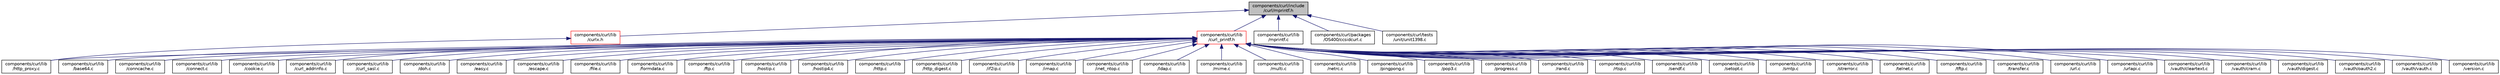 digraph "components/curl/include/curl/mprintf.h"
{
  edge [fontname="Helvetica",fontsize="10",labelfontname="Helvetica",labelfontsize="10"];
  node [fontname="Helvetica",fontsize="10",shape=record];
  Node14 [label="components/curl/include\l/curl/mprintf.h",height=0.2,width=0.4,color="black", fillcolor="grey75", style="filled", fontcolor="black"];
  Node14 -> Node15 [dir="back",color="midnightblue",fontsize="10",style="solid",fontname="Helvetica"];
  Node15 [label="components/curl/lib\l/curl_printf.h",height=0.2,width=0.4,color="red", fillcolor="white", style="filled",URL="$curl__printf_8h.html"];
  Node15 -> Node16 [dir="back",color="midnightblue",fontsize="10",style="solid",fontname="Helvetica"];
  Node16 [label="components/curl/lib\l/base64.c",height=0.2,width=0.4,color="black", fillcolor="white", style="filled",URL="$base64_8c.html"];
  Node15 -> Node17 [dir="back",color="midnightblue",fontsize="10",style="solid",fontname="Helvetica"];
  Node17 [label="components/curl/lib\l/conncache.c",height=0.2,width=0.4,color="black", fillcolor="white", style="filled",URL="$conncache_8c.html"];
  Node15 -> Node18 [dir="back",color="midnightblue",fontsize="10",style="solid",fontname="Helvetica"];
  Node18 [label="components/curl/lib\l/connect.c",height=0.2,width=0.4,color="black", fillcolor="white", style="filled",URL="$connect_8c.html"];
  Node15 -> Node19 [dir="back",color="midnightblue",fontsize="10",style="solid",fontname="Helvetica"];
  Node19 [label="components/curl/lib\l/cookie.c",height=0.2,width=0.4,color="black", fillcolor="white", style="filled",URL="$cookie_8c.html"];
  Node15 -> Node20 [dir="back",color="midnightblue",fontsize="10",style="solid",fontname="Helvetica"];
  Node20 [label="components/curl/lib\l/curl_addrinfo.c",height=0.2,width=0.4,color="black", fillcolor="white", style="filled",URL="$curl__addrinfo_8c.html"];
  Node15 -> Node21 [dir="back",color="midnightblue",fontsize="10",style="solid",fontname="Helvetica"];
  Node21 [label="components/curl/lib\l/curl_sasl.c",height=0.2,width=0.4,color="black", fillcolor="white", style="filled",URL="$curl__sasl_8c.html"];
  Node15 -> Node22 [dir="back",color="midnightblue",fontsize="10",style="solid",fontname="Helvetica"];
  Node22 [label="components/curl/lib\l/doh.c",height=0.2,width=0.4,color="black", fillcolor="white", style="filled",URL="$doh_8c.html"];
  Node15 -> Node23 [dir="back",color="midnightblue",fontsize="10",style="solid",fontname="Helvetica"];
  Node23 [label="components/curl/lib\l/easy.c",height=0.2,width=0.4,color="black", fillcolor="white", style="filled",URL="$easy_8c.html"];
  Node15 -> Node24 [dir="back",color="midnightblue",fontsize="10",style="solid",fontname="Helvetica"];
  Node24 [label="components/curl/lib\l/escape.c",height=0.2,width=0.4,color="black", fillcolor="white", style="filled",URL="$escape_8c.html"];
  Node15 -> Node25 [dir="back",color="midnightblue",fontsize="10",style="solid",fontname="Helvetica"];
  Node25 [label="components/curl/lib\l/file.c",height=0.2,width=0.4,color="black", fillcolor="white", style="filled",URL="$file_8c.html"];
  Node15 -> Node26 [dir="back",color="midnightblue",fontsize="10",style="solid",fontname="Helvetica"];
  Node26 [label="components/curl/lib\l/formdata.c",height=0.2,width=0.4,color="black", fillcolor="white", style="filled",URL="$formdata_8c.html"];
  Node15 -> Node27 [dir="back",color="midnightblue",fontsize="10",style="solid",fontname="Helvetica"];
  Node27 [label="components/curl/lib\l/ftp.c",height=0.2,width=0.4,color="black", fillcolor="white", style="filled",URL="$ftp_8c.html"];
  Node15 -> Node28 [dir="back",color="midnightblue",fontsize="10",style="solid",fontname="Helvetica"];
  Node28 [label="components/curl/lib\l/hostip.c",height=0.2,width=0.4,color="black", fillcolor="white", style="filled",URL="$hostip_8c.html"];
  Node15 -> Node29 [dir="back",color="midnightblue",fontsize="10",style="solid",fontname="Helvetica"];
  Node29 [label="components/curl/lib\l/hostip4.c",height=0.2,width=0.4,color="black", fillcolor="white", style="filled",URL="$hostip4_8c.html"];
  Node15 -> Node30 [dir="back",color="midnightblue",fontsize="10",style="solid",fontname="Helvetica"];
  Node30 [label="components/curl/lib\l/http.c",height=0.2,width=0.4,color="black", fillcolor="white", style="filled",URL="$http_8c.html"];
  Node15 -> Node31 [dir="back",color="midnightblue",fontsize="10",style="solid",fontname="Helvetica"];
  Node31 [label="components/curl/lib\l/http_digest.c",height=0.2,width=0.4,color="black", fillcolor="white", style="filled",URL="$http__digest_8c.html"];
  Node15 -> Node32 [dir="back",color="midnightblue",fontsize="10",style="solid",fontname="Helvetica"];
  Node32 [label="components/curl/lib\l/http_proxy.c",height=0.2,width=0.4,color="black", fillcolor="white", style="filled",URL="$http__proxy_8c.html"];
  Node15 -> Node33 [dir="back",color="midnightblue",fontsize="10",style="solid",fontname="Helvetica"];
  Node33 [label="components/curl/lib\l/if2ip.c",height=0.2,width=0.4,color="black", fillcolor="white", style="filled",URL="$if2ip_8c.html"];
  Node15 -> Node34 [dir="back",color="midnightblue",fontsize="10",style="solid",fontname="Helvetica"];
  Node34 [label="components/curl/lib\l/imap.c",height=0.2,width=0.4,color="black", fillcolor="white", style="filled",URL="$imap_8c.html"];
  Node15 -> Node35 [dir="back",color="midnightblue",fontsize="10",style="solid",fontname="Helvetica"];
  Node35 [label="components/curl/lib\l/inet_ntop.c",height=0.2,width=0.4,color="black", fillcolor="white", style="filled",URL="$inet__ntop_8c.html"];
  Node15 -> Node36 [dir="back",color="midnightblue",fontsize="10",style="solid",fontname="Helvetica"];
  Node36 [label="components/curl/lib\l/ldap.c",height=0.2,width=0.4,color="black", fillcolor="white", style="filled",URL="$ldap_8c.html"];
  Node15 -> Node37 [dir="back",color="midnightblue",fontsize="10",style="solid",fontname="Helvetica"];
  Node37 [label="components/curl/lib\l/mime.c",height=0.2,width=0.4,color="black", fillcolor="white", style="filled",URL="$mime_8c.html"];
  Node15 -> Node38 [dir="back",color="midnightblue",fontsize="10",style="solid",fontname="Helvetica"];
  Node38 [label="components/curl/lib\l/multi.c",height=0.2,width=0.4,color="black", fillcolor="white", style="filled",URL="$multi_8c.html"];
  Node15 -> Node39 [dir="back",color="midnightblue",fontsize="10",style="solid",fontname="Helvetica"];
  Node39 [label="components/curl/lib\l/netrc.c",height=0.2,width=0.4,color="black", fillcolor="white", style="filled",URL="$netrc_8c.html"];
  Node15 -> Node40 [dir="back",color="midnightblue",fontsize="10",style="solid",fontname="Helvetica"];
  Node40 [label="components/curl/lib\l/pingpong.c",height=0.2,width=0.4,color="black", fillcolor="white", style="filled",URL="$pingpong_8c.html"];
  Node15 -> Node41 [dir="back",color="midnightblue",fontsize="10",style="solid",fontname="Helvetica"];
  Node41 [label="components/curl/lib\l/pop3.c",height=0.2,width=0.4,color="black", fillcolor="white", style="filled",URL="$pop3_8c.html"];
  Node15 -> Node42 [dir="back",color="midnightblue",fontsize="10",style="solid",fontname="Helvetica"];
  Node42 [label="components/curl/lib\l/progress.c",height=0.2,width=0.4,color="black", fillcolor="white", style="filled",URL="$progress_8c.html"];
  Node15 -> Node43 [dir="back",color="midnightblue",fontsize="10",style="solid",fontname="Helvetica"];
  Node43 [label="components/curl/lib\l/rand.c",height=0.2,width=0.4,color="black", fillcolor="white", style="filled",URL="$rand_8c.html"];
  Node15 -> Node44 [dir="back",color="midnightblue",fontsize="10",style="solid",fontname="Helvetica"];
  Node44 [label="components/curl/lib\l/rtsp.c",height=0.2,width=0.4,color="black", fillcolor="white", style="filled",URL="$lib_2rtsp_8c.html"];
  Node15 -> Node45 [dir="back",color="midnightblue",fontsize="10",style="solid",fontname="Helvetica"];
  Node45 [label="components/curl/lib\l/sendf.c",height=0.2,width=0.4,color="black", fillcolor="white", style="filled",URL="$sendf_8c.html"];
  Node15 -> Node46 [dir="back",color="midnightblue",fontsize="10",style="solid",fontname="Helvetica"];
  Node46 [label="components/curl/lib\l/setopt.c",height=0.2,width=0.4,color="black", fillcolor="white", style="filled",URL="$setopt_8c.html"];
  Node15 -> Node47 [dir="back",color="midnightblue",fontsize="10",style="solid",fontname="Helvetica"];
  Node47 [label="components/curl/lib\l/smtp.c",height=0.2,width=0.4,color="black", fillcolor="white", style="filled",URL="$smtp_8c.html"];
  Node15 -> Node48 [dir="back",color="midnightblue",fontsize="10",style="solid",fontname="Helvetica"];
  Node48 [label="components/curl/lib\l/strerror.c",height=0.2,width=0.4,color="black", fillcolor="white", style="filled",URL="$strerror_8c.html"];
  Node15 -> Node49 [dir="back",color="midnightblue",fontsize="10",style="solid",fontname="Helvetica"];
  Node49 [label="components/curl/lib\l/telnet.c",height=0.2,width=0.4,color="black", fillcolor="white", style="filled",URL="$components_2curl_2lib_2telnet_8c.html"];
  Node15 -> Node50 [dir="back",color="midnightblue",fontsize="10",style="solid",fontname="Helvetica"];
  Node50 [label="components/curl/lib\l/tftp.c",height=0.2,width=0.4,color="black", fillcolor="white", style="filled",URL="$tftp_8c.html"];
  Node15 -> Node51 [dir="back",color="midnightblue",fontsize="10",style="solid",fontname="Helvetica"];
  Node51 [label="components/curl/lib\l/transfer.c",height=0.2,width=0.4,color="black", fillcolor="white", style="filled",URL="$transfer_8c.html"];
  Node15 -> Node52 [dir="back",color="midnightblue",fontsize="10",style="solid",fontname="Helvetica"];
  Node52 [label="components/curl/lib\l/url.c",height=0.2,width=0.4,color="black", fillcolor="white", style="filled",URL="$url_8c.html"];
  Node15 -> Node53 [dir="back",color="midnightblue",fontsize="10",style="solid",fontname="Helvetica"];
  Node53 [label="components/curl/lib\l/urlapi.c",height=0.2,width=0.4,color="black", fillcolor="white", style="filled",URL="$lib_2urlapi_8c.html"];
  Node15 -> Node54 [dir="back",color="midnightblue",fontsize="10",style="solid",fontname="Helvetica"];
  Node54 [label="components/curl/lib\l/vauth/cleartext.c",height=0.2,width=0.4,color="black", fillcolor="white", style="filled",URL="$cleartext_8c.html"];
  Node15 -> Node55 [dir="back",color="midnightblue",fontsize="10",style="solid",fontname="Helvetica"];
  Node55 [label="components/curl/lib\l/vauth/cram.c",height=0.2,width=0.4,color="black", fillcolor="white", style="filled",URL="$cram_8c.html"];
  Node15 -> Node56 [dir="back",color="midnightblue",fontsize="10",style="solid",fontname="Helvetica"];
  Node56 [label="components/curl/lib\l/vauth/digest.c",height=0.2,width=0.4,color="black", fillcolor="white", style="filled",URL="$digest_8c.html"];
  Node15 -> Node57 [dir="back",color="midnightblue",fontsize="10",style="solid",fontname="Helvetica"];
  Node57 [label="components/curl/lib\l/vauth/oauth2.c",height=0.2,width=0.4,color="black", fillcolor="white", style="filled",URL="$oauth2_8c.html"];
  Node15 -> Node58 [dir="back",color="midnightblue",fontsize="10",style="solid",fontname="Helvetica"];
  Node58 [label="components/curl/lib\l/vauth/vauth.c",height=0.2,width=0.4,color="black", fillcolor="white", style="filled",URL="$vauth_8c.html"];
  Node15 -> Node59 [dir="back",color="midnightblue",fontsize="10",style="solid",fontname="Helvetica"];
  Node59 [label="components/curl/lib\l/version.c",height=0.2,width=0.4,color="black", fillcolor="white", style="filled",URL="$version_8c.html"];
  Node14 -> Node222 [dir="back",color="midnightblue",fontsize="10",style="solid",fontname="Helvetica"];
  Node222 [label="components/curl/lib\l/curlx.h",height=0.2,width=0.4,color="red", fillcolor="white", style="filled",URL="$curlx_8h.html"];
  Node222 -> Node32 [dir="back",color="midnightblue",fontsize="10",style="solid",fontname="Helvetica"];
  Node14 -> Node253 [dir="back",color="midnightblue",fontsize="10",style="solid",fontname="Helvetica"];
  Node253 [label="components/curl/lib\l/mprintf.c",height=0.2,width=0.4,color="black", fillcolor="white", style="filled",URL="$mprintf_8c.html"];
  Node14 -> Node254 [dir="back",color="midnightblue",fontsize="10",style="solid",fontname="Helvetica"];
  Node254 [label="components/curl/packages\l/OS400/ccsidcurl.c",height=0.2,width=0.4,color="black", fillcolor="white", style="filled",URL="$ccsidcurl_8c.html"];
  Node14 -> Node205 [dir="back",color="midnightblue",fontsize="10",style="solid",fontname="Helvetica"];
  Node205 [label="components/curl/tests\l/unit/unit1398.c",height=0.2,width=0.4,color="black", fillcolor="white", style="filled",URL="$unit1398_8c.html"];
}
